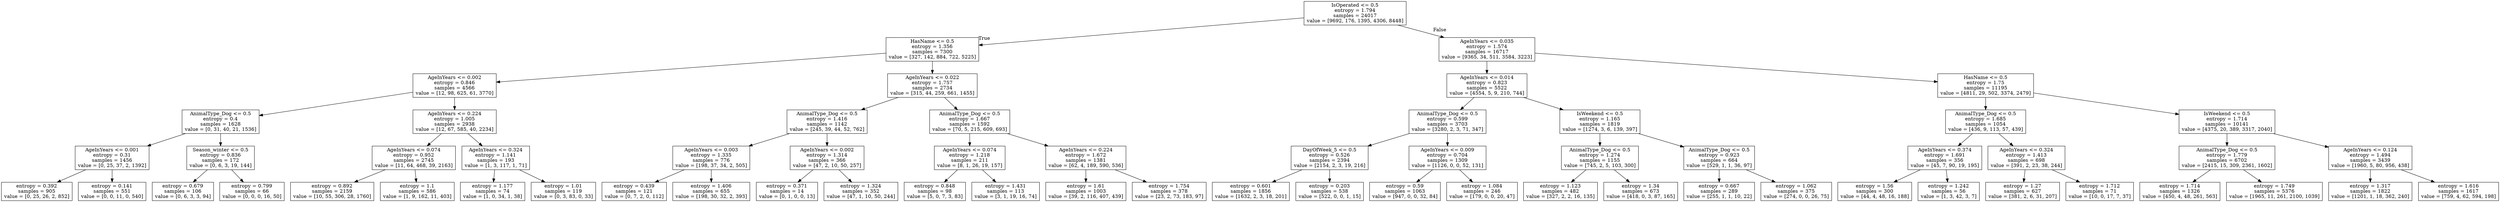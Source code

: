 digraph Tree {
node [shape=box] ;
0 [label="IsOperated <= 0.5\nentropy = 1.794\nsamples = 24017\nvalue = [9692, 176, 1395, 4306, 8448]"] ;
1 [label="HasName <= 0.5\nentropy = 1.356\nsamples = 7300\nvalue = [327, 142, 884, 722, 5225]"] ;
0 -> 1 [labeldistance=2.5, labelangle=45, headlabel="True"] ;
2 [label="AgeInYears <= 0.002\nentropy = 0.846\nsamples = 4566\nvalue = [12, 98, 625, 61, 3770]"] ;
1 -> 2 ;
3 [label="AnimalType_Dog <= 0.5\nentropy = 0.4\nsamples = 1628\nvalue = [0, 31, 40, 21, 1536]"] ;
2 -> 3 ;
4 [label="AgeInYears <= 0.001\nentropy = 0.31\nsamples = 1456\nvalue = [0, 25, 37, 2, 1392]"] ;
3 -> 4 ;
5 [label="entropy = 0.392\nsamples = 905\nvalue = [0, 25, 26, 2, 852]"] ;
4 -> 5 ;
6 [label="entropy = 0.141\nsamples = 551\nvalue = [0, 0, 11, 0, 540]"] ;
4 -> 6 ;
7 [label="Season_winter <= 0.5\nentropy = 0.836\nsamples = 172\nvalue = [0, 6, 3, 19, 144]"] ;
3 -> 7 ;
8 [label="entropy = 0.679\nsamples = 106\nvalue = [0, 6, 3, 3, 94]"] ;
7 -> 8 ;
9 [label="entropy = 0.799\nsamples = 66\nvalue = [0, 0, 0, 16, 50]"] ;
7 -> 9 ;
10 [label="AgeInYears <= 0.224\nentropy = 1.005\nsamples = 2938\nvalue = [12, 67, 585, 40, 2234]"] ;
2 -> 10 ;
11 [label="AgeInYears <= 0.074\nentropy = 0.952\nsamples = 2745\nvalue = [11, 64, 468, 39, 2163]"] ;
10 -> 11 ;
12 [label="entropy = 0.892\nsamples = 2159\nvalue = [10, 55, 306, 28, 1760]"] ;
11 -> 12 ;
13 [label="entropy = 1.1\nsamples = 586\nvalue = [1, 9, 162, 11, 403]"] ;
11 -> 13 ;
14 [label="AgeInYears <= 0.324\nentropy = 1.141\nsamples = 193\nvalue = [1, 3, 117, 1, 71]"] ;
10 -> 14 ;
15 [label="entropy = 1.177\nsamples = 74\nvalue = [1, 0, 34, 1, 38]"] ;
14 -> 15 ;
16 [label="entropy = 1.01\nsamples = 119\nvalue = [0, 3, 83, 0, 33]"] ;
14 -> 16 ;
17 [label="AgeInYears <= 0.022\nentropy = 1.757\nsamples = 2734\nvalue = [315, 44, 259, 661, 1455]"] ;
1 -> 17 ;
18 [label="AnimalType_Dog <= 0.5\nentropy = 1.416\nsamples = 1142\nvalue = [245, 39, 44, 52, 762]"] ;
17 -> 18 ;
19 [label="AgeInYears <= 0.003\nentropy = 1.335\nsamples = 776\nvalue = [198, 37, 34, 2, 505]"] ;
18 -> 19 ;
20 [label="entropy = 0.439\nsamples = 121\nvalue = [0, 7, 2, 0, 112]"] ;
19 -> 20 ;
21 [label="entropy = 1.406\nsamples = 655\nvalue = [198, 30, 32, 2, 393]"] ;
19 -> 21 ;
22 [label="AgeInYears <= 0.002\nentropy = 1.314\nsamples = 366\nvalue = [47, 2, 10, 50, 257]"] ;
18 -> 22 ;
23 [label="entropy = 0.371\nsamples = 14\nvalue = [0, 1, 0, 0, 13]"] ;
22 -> 23 ;
24 [label="entropy = 1.324\nsamples = 352\nvalue = [47, 1, 10, 50, 244]"] ;
22 -> 24 ;
25 [label="AnimalType_Dog <= 0.5\nentropy = 1.667\nsamples = 1592\nvalue = [70, 5, 215, 609, 693]"] ;
17 -> 25 ;
26 [label="AgeInYears <= 0.074\nentropy = 1.218\nsamples = 211\nvalue = [8, 1, 26, 19, 157]"] ;
25 -> 26 ;
27 [label="entropy = 0.848\nsamples = 98\nvalue = [5, 0, 7, 3, 83]"] ;
26 -> 27 ;
28 [label="entropy = 1.431\nsamples = 113\nvalue = [3, 1, 19, 16, 74]"] ;
26 -> 28 ;
29 [label="AgeInYears <= 0.224\nentropy = 1.672\nsamples = 1381\nvalue = [62, 4, 189, 590, 536]"] ;
25 -> 29 ;
30 [label="entropy = 1.61\nsamples = 1003\nvalue = [39, 2, 116, 407, 439]"] ;
29 -> 30 ;
31 [label="entropy = 1.754\nsamples = 378\nvalue = [23, 2, 73, 183, 97]"] ;
29 -> 31 ;
32 [label="AgeInYears <= 0.035\nentropy = 1.574\nsamples = 16717\nvalue = [9365, 34, 511, 3584, 3223]"] ;
0 -> 32 [labeldistance=2.5, labelangle=-45, headlabel="False"] ;
33 [label="AgeInYears <= 0.014\nentropy = 0.823\nsamples = 5522\nvalue = [4554, 5, 9, 210, 744]"] ;
32 -> 33 ;
34 [label="AnimalType_Dog <= 0.5\nentropy = 0.599\nsamples = 3703\nvalue = [3280, 2, 3, 71, 347]"] ;
33 -> 34 ;
35 [label="DayOfWeek_5 <= 0.5\nentropy = 0.526\nsamples = 2394\nvalue = [2154, 2, 3, 19, 216]"] ;
34 -> 35 ;
36 [label="entropy = 0.601\nsamples = 1856\nvalue = [1632, 2, 3, 18, 201]"] ;
35 -> 36 ;
37 [label="entropy = 0.203\nsamples = 538\nvalue = [522, 0, 0, 1, 15]"] ;
35 -> 37 ;
38 [label="AgeInYears <= 0.009\nentropy = 0.704\nsamples = 1309\nvalue = [1126, 0, 0, 52, 131]"] ;
34 -> 38 ;
39 [label="entropy = 0.59\nsamples = 1063\nvalue = [947, 0, 0, 32, 84]"] ;
38 -> 39 ;
40 [label="entropy = 1.084\nsamples = 246\nvalue = [179, 0, 0, 20, 47]"] ;
38 -> 40 ;
41 [label="IsWeekend <= 0.5\nentropy = 1.165\nsamples = 1819\nvalue = [1274, 3, 6, 139, 397]"] ;
33 -> 41 ;
42 [label="AnimalType_Dog <= 0.5\nentropy = 1.274\nsamples = 1155\nvalue = [745, 2, 5, 103, 300]"] ;
41 -> 42 ;
43 [label="entropy = 1.123\nsamples = 482\nvalue = [327, 2, 2, 16, 135]"] ;
42 -> 43 ;
44 [label="entropy = 1.34\nsamples = 673\nvalue = [418, 0, 3, 87, 165]"] ;
42 -> 44 ;
45 [label="AnimalType_Dog <= 0.5\nentropy = 0.923\nsamples = 664\nvalue = [529, 1, 1, 36, 97]"] ;
41 -> 45 ;
46 [label="entropy = 0.667\nsamples = 289\nvalue = [255, 1, 1, 10, 22]"] ;
45 -> 46 ;
47 [label="entropy = 1.062\nsamples = 375\nvalue = [274, 0, 0, 26, 75]"] ;
45 -> 47 ;
48 [label="HasName <= 0.5\nentropy = 1.75\nsamples = 11195\nvalue = [4811, 29, 502, 3374, 2479]"] ;
32 -> 48 ;
49 [label="AnimalType_Dog <= 0.5\nentropy = 1.685\nsamples = 1054\nvalue = [436, 9, 113, 57, 439]"] ;
48 -> 49 ;
50 [label="AgeInYears <= 0.374\nentropy = 1.691\nsamples = 356\nvalue = [45, 7, 90, 19, 195]"] ;
49 -> 50 ;
51 [label="entropy = 1.56\nsamples = 300\nvalue = [44, 4, 48, 16, 188]"] ;
50 -> 51 ;
52 [label="entropy = 1.242\nsamples = 56\nvalue = [1, 3, 42, 3, 7]"] ;
50 -> 52 ;
53 [label="AgeInYears <= 0.324\nentropy = 1.413\nsamples = 698\nvalue = [391, 2, 23, 38, 244]"] ;
49 -> 53 ;
54 [label="entropy = 1.27\nsamples = 627\nvalue = [381, 2, 6, 31, 207]"] ;
53 -> 54 ;
55 [label="entropy = 1.712\nsamples = 71\nvalue = [10, 0, 17, 7, 37]"] ;
53 -> 55 ;
56 [label="IsWeekend <= 0.5\nentropy = 1.714\nsamples = 10141\nvalue = [4375, 20, 389, 3317, 2040]"] ;
48 -> 56 ;
57 [label="AnimalType_Dog <= 0.5\nentropy = 1.779\nsamples = 6702\nvalue = [2415, 15, 309, 2361, 1602]"] ;
56 -> 57 ;
58 [label="entropy = 1.714\nsamples = 1326\nvalue = [450, 4, 48, 261, 563]"] ;
57 -> 58 ;
59 [label="entropy = 1.749\nsamples = 5376\nvalue = [1965, 11, 261, 2100, 1039]"] ;
57 -> 59 ;
60 [label="AgeInYears <= 0.124\nentropy = 1.494\nsamples = 3439\nvalue = [1960, 5, 80, 956, 438]"] ;
56 -> 60 ;
61 [label="entropy = 1.317\nsamples = 1822\nvalue = [1201, 1, 18, 362, 240]"] ;
60 -> 61 ;
62 [label="entropy = 1.616\nsamples = 1617\nvalue = [759, 4, 62, 594, 198]"] ;
60 -> 62 ;
}